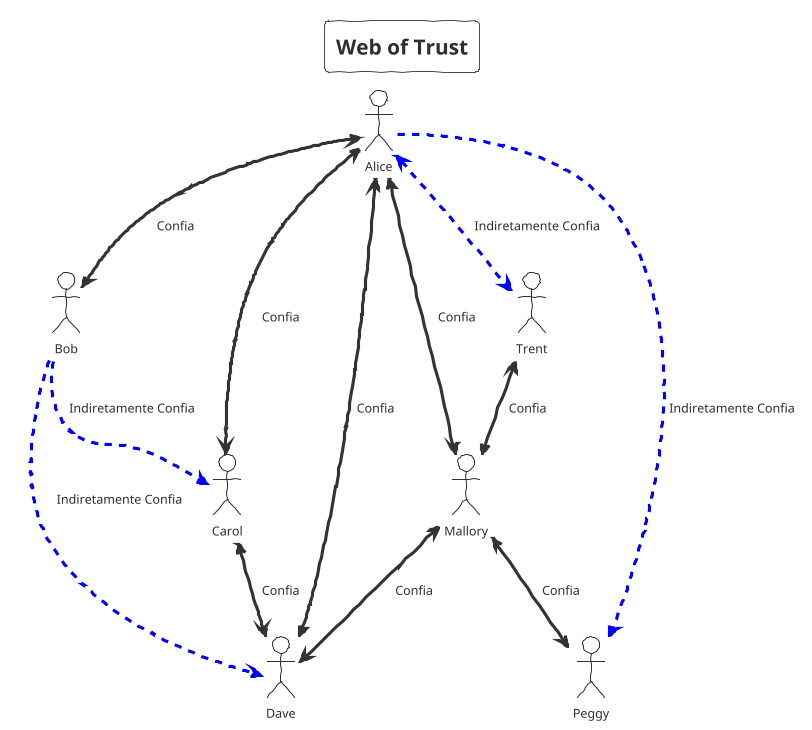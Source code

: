 @startuml
title Web of Trust
!theme sketchy-outline
skinparam handwritten true
Actor Alice as A
Actor Bob as B
Actor Carol as C
Actor Dave as D

Actor Mallory as M
Actor Trent as T
Actor Peggy as P
(A) <--> (B): Confia
(A) <--> (C): Confia
(D) <--> (A): Confia
(T) <--> (M): Confia
(M) <--> (P): Confia
(C) <--> (D): Confia
(A) <--> (M): Confia
(M) <--> (D): Confia
(A) <-[#blue,dashed]-> (T): Indiretamente Confia
(A) -[#blue,dashed]-> (P): Indiretamente Confia
(B) -[#blue,dashed]-> (D): Indiretamente Confia
(B) -[#blue,dashed]-> (C): Indiretamente Confia

@enduml